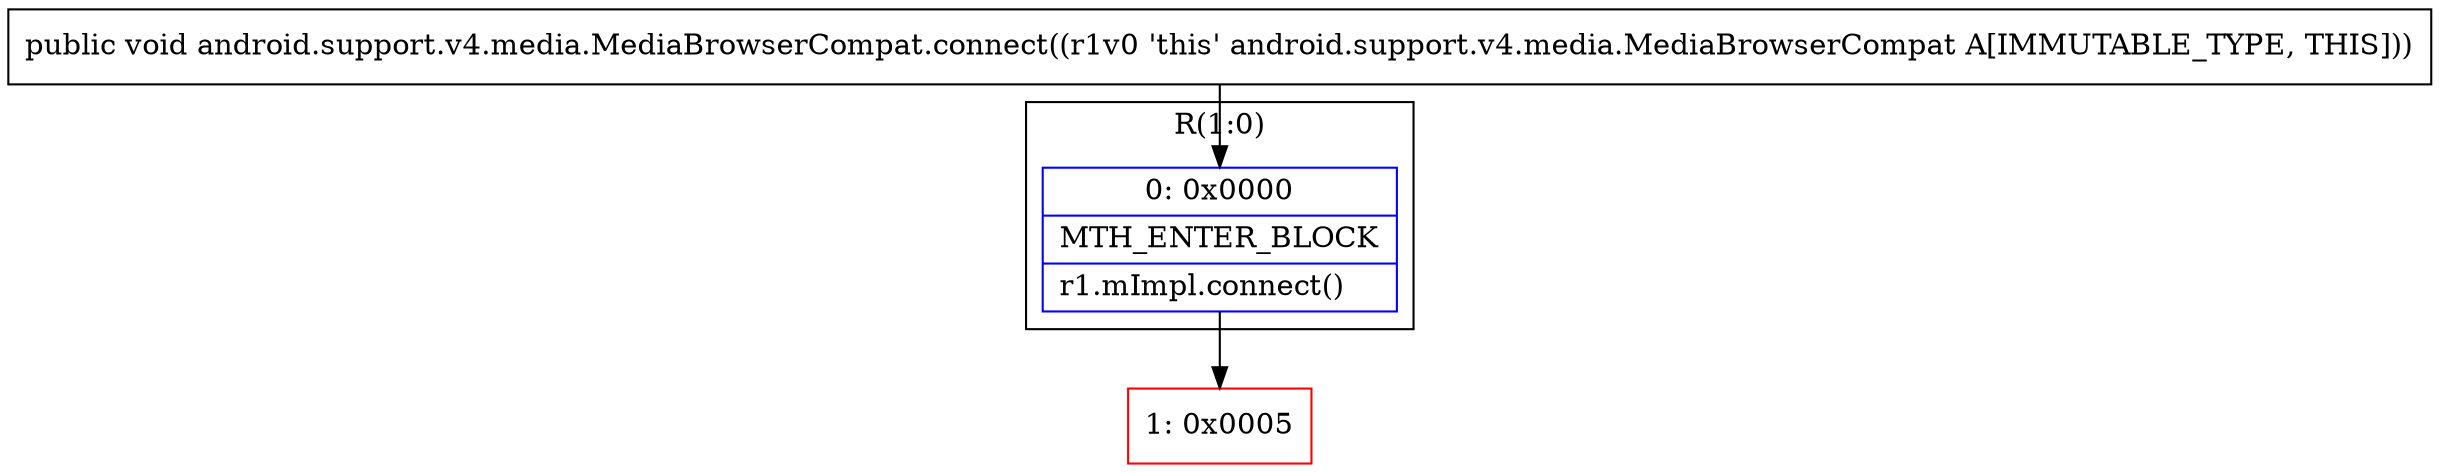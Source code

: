 digraph "CFG forandroid.support.v4.media.MediaBrowserCompat.connect()V" {
subgraph cluster_Region_1058144441 {
label = "R(1:0)";
node [shape=record,color=blue];
Node_0 [shape=record,label="{0\:\ 0x0000|MTH_ENTER_BLOCK\l|r1.mImpl.connect()\l}"];
}
Node_1 [shape=record,color=red,label="{1\:\ 0x0005}"];
MethodNode[shape=record,label="{public void android.support.v4.media.MediaBrowserCompat.connect((r1v0 'this' android.support.v4.media.MediaBrowserCompat A[IMMUTABLE_TYPE, THIS])) }"];
MethodNode -> Node_0;
Node_0 -> Node_1;
}

